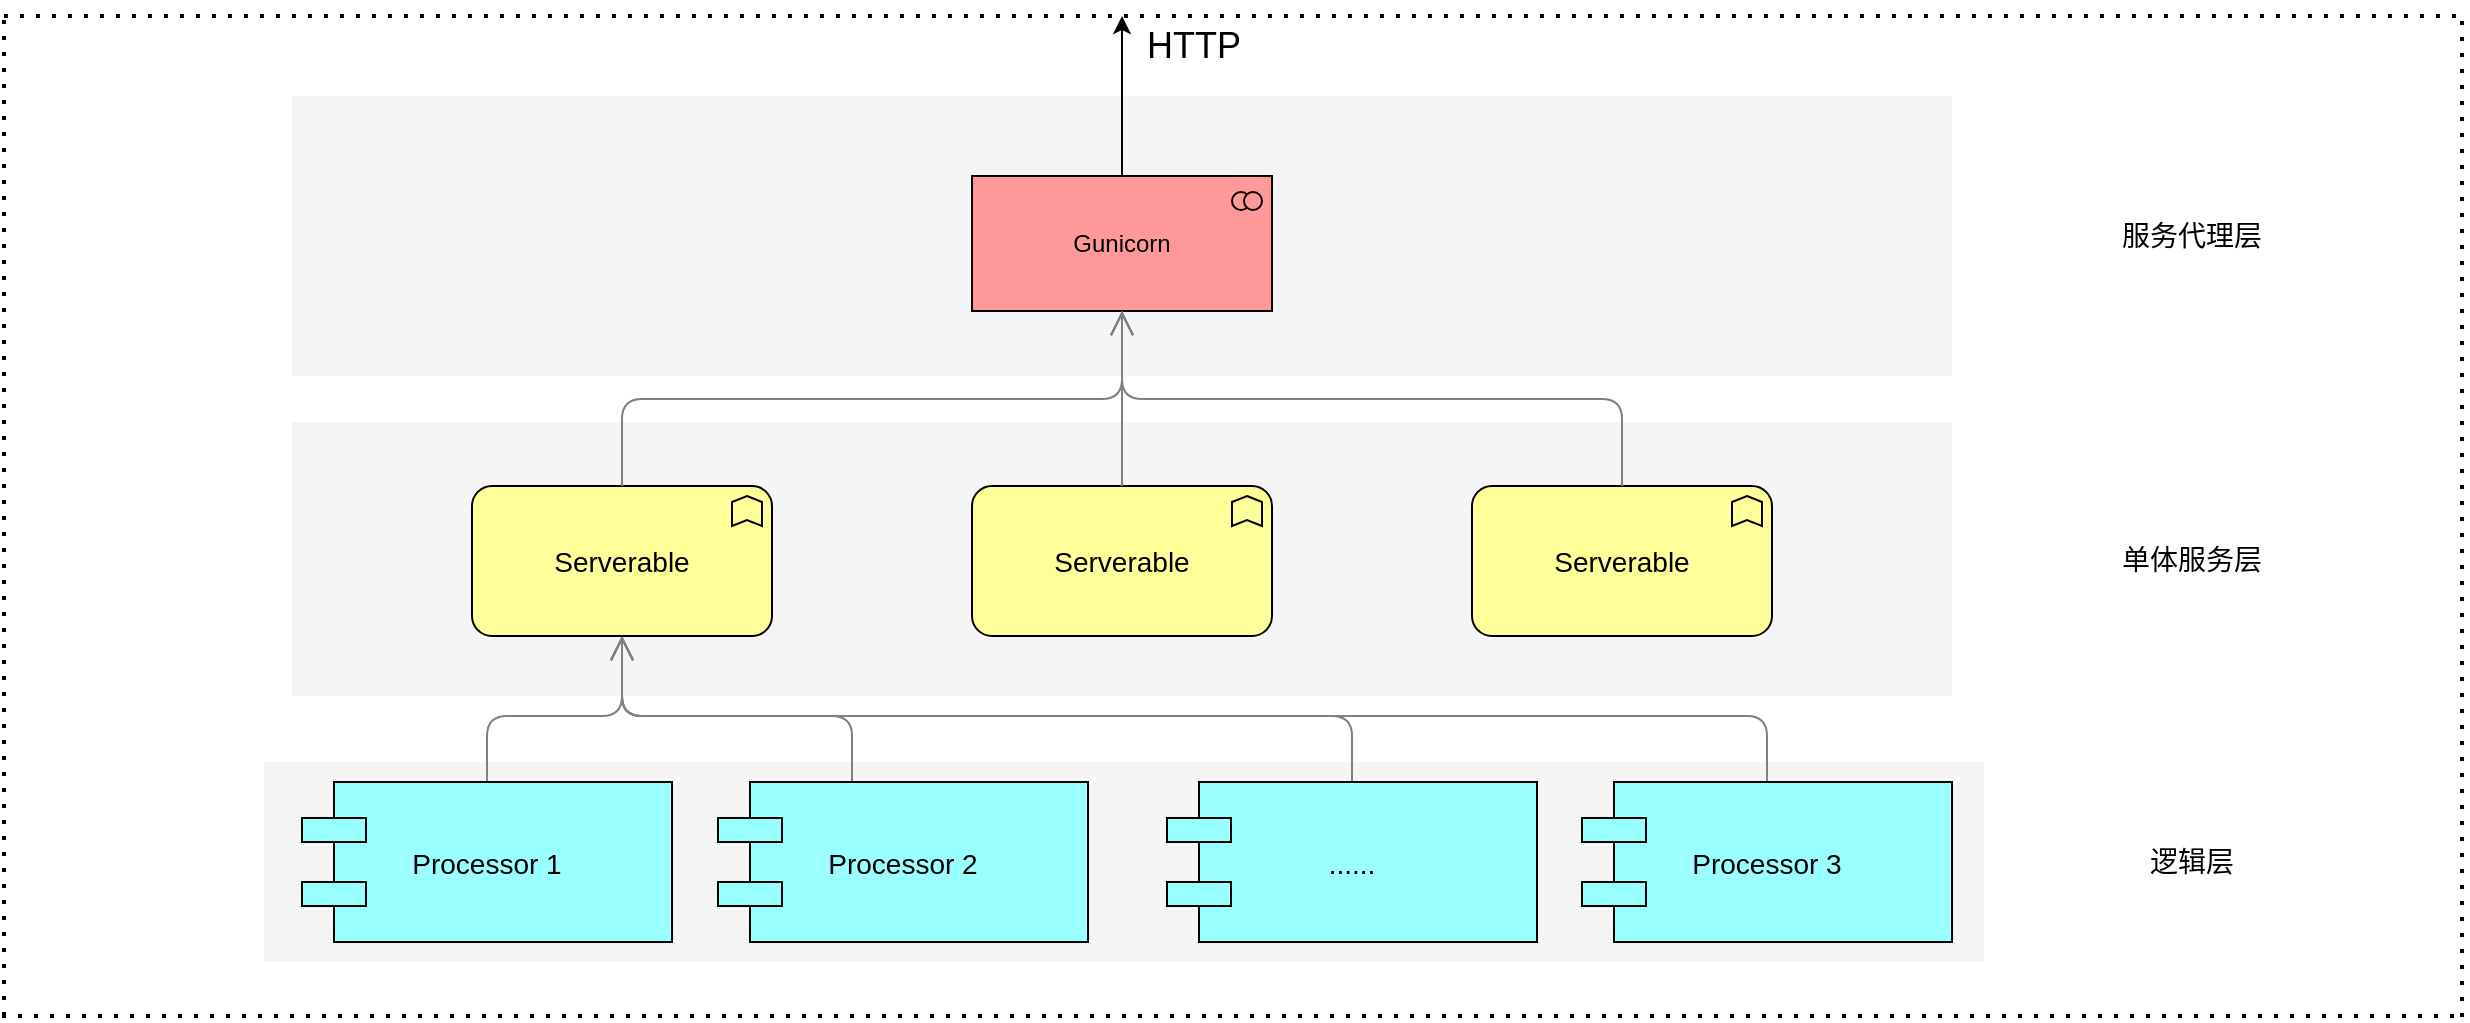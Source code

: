 <mxfile version="14.2.9" type="github">
  <diagram id="6I0OCvxSQrVGMHxT2VVA" name="Page-1">
    <mxGraphModel dx="2066" dy="1163" grid="1" gridSize="10" guides="1" tooltips="1" connect="1" arrows="1" fold="1" page="1" pageScale="1" pageWidth="850" pageHeight="1100" math="0" shadow="0">
      <root>
        <mxCell id="0" />
        <mxCell id="1" parent="0" />
        <mxCell id="dKdSaXE48SgPbhcamS2K-31" value="" style="whiteSpace=wrap;html=1;strokeColor=none;strokeWidth=1;fillColor=#f5f5f5;fontSize=14;" parent="1" vertex="1">
          <mxGeometry x="410" y="543" width="860" height="100" as="geometry" />
        </mxCell>
        <mxCell id="dKdSaXE48SgPbhcamS2K-32" value="" style="whiteSpace=wrap;html=1;strokeColor=none;strokeWidth=1;fillColor=#f5f5f5;fontSize=14;" parent="1" vertex="1">
          <mxGeometry x="424" y="373" width="830" height="137" as="geometry" />
        </mxCell>
        <mxCell id="dKdSaXE48SgPbhcamS2K-46" style="edgeStyle=elbowEdgeStyle;rounded=1;elbow=vertical;html=1;startSize=10;endArrow=open;endFill=0;endSize=10;jettySize=auto;orthogonalLoop=1;strokeColor=#808080;fontSize=14;" parent="1" target="dKdSaXE48SgPbhcamS2K-54" edge="1">
          <mxGeometry relative="1" as="geometry">
            <mxPoint x="521.5" y="554" as="sourcePoint" />
            <mxPoint x="504" y="512" as="targetPoint" />
            <Array as="points">
              <mxPoint x="589" y="520" />
            </Array>
          </mxGeometry>
        </mxCell>
        <mxCell id="dKdSaXE48SgPbhcamS2K-47" value="Processor 1" style="shape=component;align=center;fillColor=#99ffff;gradientColor=none;fontSize=14;" parent="1" vertex="1">
          <mxGeometry x="429" y="553" width="185" height="80" as="geometry" />
        </mxCell>
        <mxCell id="dKdSaXE48SgPbhcamS2K-48" style="edgeStyle=elbowEdgeStyle;rounded=1;elbow=vertical;html=1;startSize=10;endArrow=open;endFill=0;endSize=10;jettySize=auto;orthogonalLoop=1;strokeColor=#808080;fontSize=14;entryX=0.5;entryY=1;entryDx=0;entryDy=0;entryPerimeter=0;" parent="1" source="dKdSaXE48SgPbhcamS2K-49" target="dKdSaXE48SgPbhcamS2K-54" edge="1">
          <mxGeometry relative="1" as="geometry">
            <mxPoint x="713.5" y="478" as="targetPoint" />
            <Array as="points">
              <mxPoint x="704" y="520" />
            </Array>
          </mxGeometry>
        </mxCell>
        <mxCell id="dKdSaXE48SgPbhcamS2K-49" value="Processor 2" style="shape=component;align=center;fillColor=#99ffff;gradientColor=none;fontSize=14;" parent="1" vertex="1">
          <mxGeometry x="637" y="553" width="185" height="80" as="geometry" />
        </mxCell>
        <mxCell id="dKdSaXE48SgPbhcamS2K-50" style="edgeStyle=elbowEdgeStyle;rounded=1;elbow=vertical;html=1;startSize=10;endArrow=open;endFill=0;endSize=10;jettySize=auto;orthogonalLoop=1;strokeColor=#808080;fontSize=14;entryX=0.5;entryY=1;entryDx=0;entryDy=0;entryPerimeter=0;" parent="1" source="dKdSaXE48SgPbhcamS2K-51" target="dKdSaXE48SgPbhcamS2K-54" edge="1">
          <mxGeometry relative="1" as="geometry">
            <mxPoint x="938" y="478" as="targetPoint" />
            <Array as="points">
              <mxPoint x="674" y="520" />
            </Array>
          </mxGeometry>
        </mxCell>
        <mxCell id="dKdSaXE48SgPbhcamS2K-51" value="......" style="shape=component;align=center;fillColor=#99ffff;gradientColor=none;fontSize=14;" parent="1" vertex="1">
          <mxGeometry x="861.5" y="553" width="185" height="80" as="geometry" />
        </mxCell>
        <mxCell id="dKdSaXE48SgPbhcamS2K-52" style="edgeStyle=elbowEdgeStyle;rounded=1;elbow=vertical;html=1;startSize=10;endArrow=open;endFill=0;endSize=10;jettySize=auto;orthogonalLoop=1;strokeColor=#808080;fontSize=14;entryX=0.5;entryY=1;entryDx=0;entryDy=0;entryPerimeter=0;" parent="1" source="dKdSaXE48SgPbhcamS2K-53" target="dKdSaXE48SgPbhcamS2K-54" edge="1">
          <mxGeometry relative="1" as="geometry">
            <mxPoint x="1145.5" y="478" as="targetPoint" />
            <Array as="points">
              <mxPoint x="674" y="520" />
            </Array>
          </mxGeometry>
        </mxCell>
        <mxCell id="dKdSaXE48SgPbhcamS2K-53" value="Processor 3" style="shape=component;align=center;fillColor=#99ffff;gradientColor=none;fontSize=14;" parent="1" vertex="1">
          <mxGeometry x="1069" y="553" width="185" height="80" as="geometry" />
        </mxCell>
        <mxCell id="dKdSaXE48SgPbhcamS2K-54" value="Serverable" style="html=1;whiteSpace=wrap;fillColor=#ffff99;shape=mxgraph.archimate3.application;appType=func;archiType=rounded;fontSize=14;" parent="1" vertex="1">
          <mxGeometry x="514" y="405" width="150" height="75" as="geometry" />
        </mxCell>
        <mxCell id="dKdSaXE48SgPbhcamS2K-59" value="逻辑层" style="text;html=1;strokeColor=none;fillColor=none;align=center;verticalAlign=middle;whiteSpace=wrap;fontSize=14;" parent="1" vertex="1">
          <mxGeometry x="1254" y="583" width="240" height="20" as="geometry" />
        </mxCell>
        <mxCell id="dKdSaXE48SgPbhcamS2K-60" value="单体服务层" style="text;html=1;strokeColor=none;fillColor=none;align=center;verticalAlign=middle;whiteSpace=wrap;fontSize=14;" parent="1" vertex="1">
          <mxGeometry x="1254" y="431.5" width="240" height="20" as="geometry" />
        </mxCell>
        <mxCell id="_qcQWL1i_tCUkJWsPMVe-4" value="Serverable" style="html=1;whiteSpace=wrap;fillColor=#ffff99;shape=mxgraph.archimate3.application;appType=func;archiType=rounded;fontSize=14;" vertex="1" parent="1">
          <mxGeometry x="764" y="405" width="150" height="75" as="geometry" />
        </mxCell>
        <mxCell id="_qcQWL1i_tCUkJWsPMVe-5" value="Serverable" style="html=1;whiteSpace=wrap;fillColor=#ffff99;shape=mxgraph.archimate3.application;appType=func;archiType=rounded;fontSize=14;" vertex="1" parent="1">
          <mxGeometry x="1014" y="405" width="150" height="75" as="geometry" />
        </mxCell>
        <mxCell id="_qcQWL1i_tCUkJWsPMVe-6" value="" style="whiteSpace=wrap;html=1;strokeColor=none;strokeWidth=1;fillColor=#f5f5f5;fontSize=14;" vertex="1" parent="1">
          <mxGeometry x="424" y="210" width="830" height="140" as="geometry" />
        </mxCell>
        <mxCell id="_qcQWL1i_tCUkJWsPMVe-20" style="edgeStyle=orthogonalEdgeStyle;rounded=0;orthogonalLoop=1;jettySize=auto;html=1;" edge="1" parent="1" source="_qcQWL1i_tCUkJWsPMVe-7">
          <mxGeometry relative="1" as="geometry">
            <mxPoint x="839" y="170" as="targetPoint" />
          </mxGeometry>
        </mxCell>
        <mxCell id="_qcQWL1i_tCUkJWsPMVe-7" value="Gunicorn" style="html=1;outlineConnect=0;whiteSpace=wrap;fillColor=#FF9999;shape=mxgraph.archimate3.application;appType=collab;archiType=square;" vertex="1" parent="1">
          <mxGeometry x="764" y="250" width="150" height="67.5" as="geometry" />
        </mxCell>
        <mxCell id="_qcQWL1i_tCUkJWsPMVe-10" style="edgeStyle=elbowEdgeStyle;rounded=1;elbow=vertical;html=1;startSize=10;endArrow=open;endFill=0;endSize=10;jettySize=auto;orthogonalLoop=1;strokeColor=#808080;fontSize=14;exitX=0.5;exitY=0;exitDx=0;exitDy=0;exitPerimeter=0;entryX=0.5;entryY=1;entryDx=0;entryDy=0;entryPerimeter=0;" edge="1" parent="1" source="dKdSaXE48SgPbhcamS2K-54" target="_qcQWL1i_tCUkJWsPMVe-7">
          <mxGeometry relative="1" as="geometry">
            <mxPoint x="594" y="393" as="sourcePoint" />
            <mxPoint x="677.5" y="308" as="targetPoint" />
          </mxGeometry>
        </mxCell>
        <mxCell id="_qcQWL1i_tCUkJWsPMVe-12" style="edgeStyle=elbowEdgeStyle;rounded=1;elbow=vertical;html=1;startSize=10;endArrow=open;endFill=0;endSize=10;jettySize=auto;orthogonalLoop=1;strokeColor=#808080;fontSize=14;entryX=0.5;entryY=1;entryDx=0;entryDy=0;entryPerimeter=0;exitX=0.5;exitY=0;exitDx=0;exitDy=0;exitPerimeter=0;" edge="1" parent="1" source="_qcQWL1i_tCUkJWsPMVe-4" target="_qcQWL1i_tCUkJWsPMVe-7">
          <mxGeometry relative="1" as="geometry">
            <mxPoint x="848.5" y="405" as="sourcePoint" />
            <mxPoint x="724" y="320" as="targetPoint" />
          </mxGeometry>
        </mxCell>
        <mxCell id="_qcQWL1i_tCUkJWsPMVe-13" style="edgeStyle=elbowEdgeStyle;rounded=1;elbow=vertical;html=1;startSize=10;endArrow=open;endFill=0;endSize=10;jettySize=auto;orthogonalLoop=1;strokeColor=#808080;fontSize=14;exitX=0.5;exitY=0;exitDx=0;exitDy=0;exitPerimeter=0;" edge="1" parent="1" source="_qcQWL1i_tCUkJWsPMVe-5" target="_qcQWL1i_tCUkJWsPMVe-7">
          <mxGeometry relative="1" as="geometry">
            <mxPoint x="1098.5" y="385" as="sourcePoint" />
            <mxPoint x="974" y="300" as="targetPoint" />
          </mxGeometry>
        </mxCell>
        <mxCell id="_qcQWL1i_tCUkJWsPMVe-14" value="服务代理层" style="text;html=1;strokeColor=none;fillColor=none;align=center;verticalAlign=middle;whiteSpace=wrap;fontSize=14;" vertex="1" parent="1">
          <mxGeometry x="1254" y="270" width="240" height="20" as="geometry" />
        </mxCell>
        <mxCell id="_qcQWL1i_tCUkJWsPMVe-15" value="" style="endArrow=none;dashed=1;html=1;dashPattern=1 3;strokeWidth=2;" edge="1" parent="1">
          <mxGeometry width="50" height="50" relative="1" as="geometry">
            <mxPoint x="280" y="670" as="sourcePoint" />
            <mxPoint x="280" y="170" as="targetPoint" />
          </mxGeometry>
        </mxCell>
        <mxCell id="_qcQWL1i_tCUkJWsPMVe-17" value="" style="endArrow=none;dashed=1;html=1;dashPattern=1 3;strokeWidth=2;" edge="1" parent="1">
          <mxGeometry width="50" height="50" relative="1" as="geometry">
            <mxPoint x="1509" y="670.5" as="sourcePoint" />
            <mxPoint x="1509" y="170.5" as="targetPoint" />
          </mxGeometry>
        </mxCell>
        <mxCell id="_qcQWL1i_tCUkJWsPMVe-18" value="" style="endArrow=none;dashed=1;html=1;dashPattern=1 3;strokeWidth=2;" edge="1" parent="1">
          <mxGeometry width="50" height="50" relative="1" as="geometry">
            <mxPoint x="280" y="170" as="sourcePoint" />
            <mxPoint x="1510" y="170" as="targetPoint" />
          </mxGeometry>
        </mxCell>
        <mxCell id="_qcQWL1i_tCUkJWsPMVe-19" value="" style="endArrow=none;dashed=1;html=1;dashPattern=1 3;strokeWidth=2;" edge="1" parent="1">
          <mxGeometry width="50" height="50" relative="1" as="geometry">
            <mxPoint x="279" y="670" as="sourcePoint" />
            <mxPoint x="1509" y="670" as="targetPoint" />
          </mxGeometry>
        </mxCell>
        <mxCell id="_qcQWL1i_tCUkJWsPMVe-21" value="&lt;font style=&quot;font-size: 18px&quot;&gt;HTTP&lt;/font&gt;" style="text;html=1;strokeColor=none;fillColor=none;align=center;verticalAlign=middle;whiteSpace=wrap;rounded=0;" vertex="1" parent="1">
          <mxGeometry x="840" y="170" width="70" height="30" as="geometry" />
        </mxCell>
      </root>
    </mxGraphModel>
  </diagram>
</mxfile>
